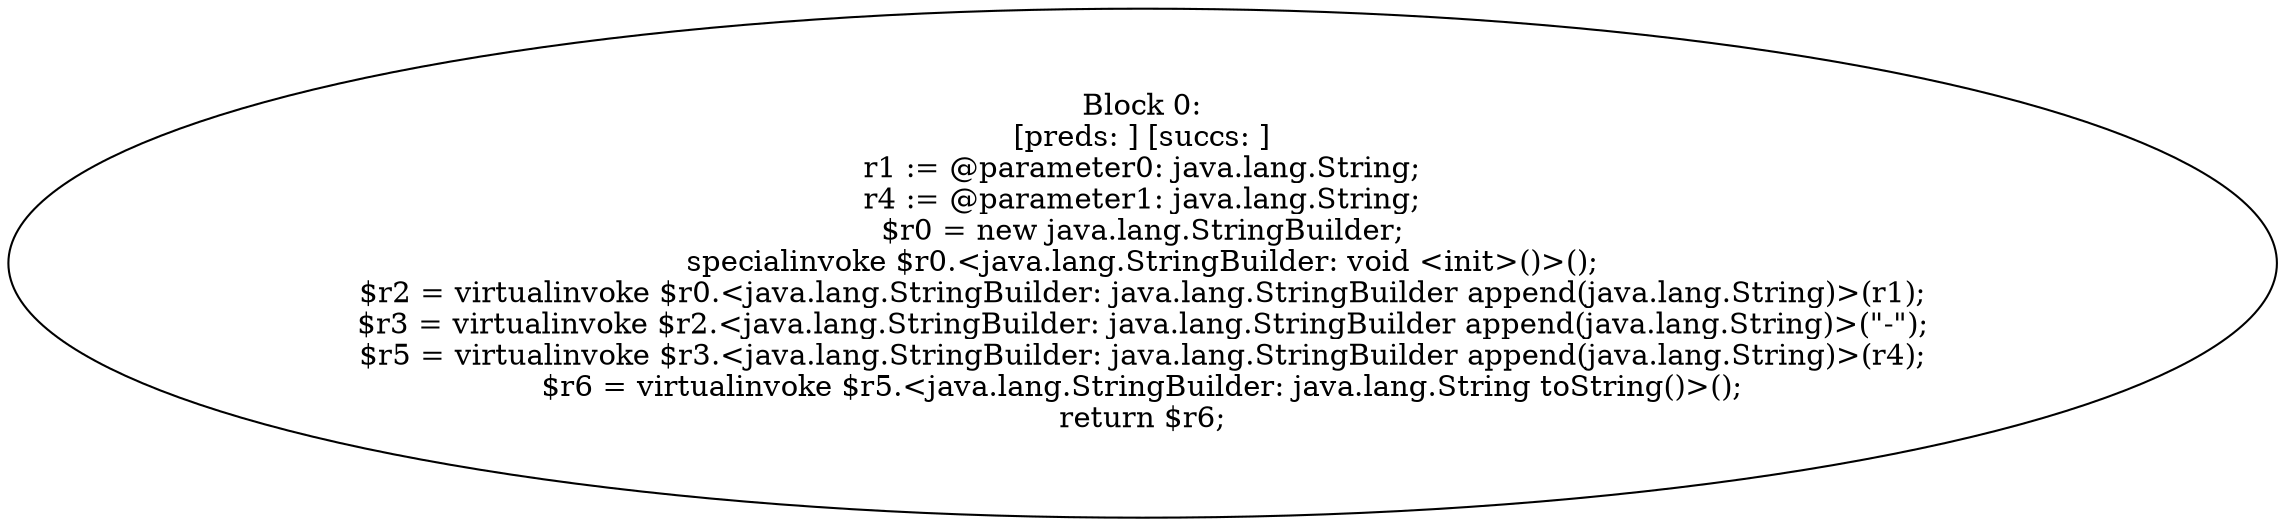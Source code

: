 digraph "unitGraph" {
    "Block 0:
[preds: ] [succs: ]
r1 := @parameter0: java.lang.String;
r4 := @parameter1: java.lang.String;
$r0 = new java.lang.StringBuilder;
specialinvoke $r0.<java.lang.StringBuilder: void <init>()>();
$r2 = virtualinvoke $r0.<java.lang.StringBuilder: java.lang.StringBuilder append(java.lang.String)>(r1);
$r3 = virtualinvoke $r2.<java.lang.StringBuilder: java.lang.StringBuilder append(java.lang.String)>(\"-\");
$r5 = virtualinvoke $r3.<java.lang.StringBuilder: java.lang.StringBuilder append(java.lang.String)>(r4);
$r6 = virtualinvoke $r5.<java.lang.StringBuilder: java.lang.String toString()>();
return $r6;
"
}
